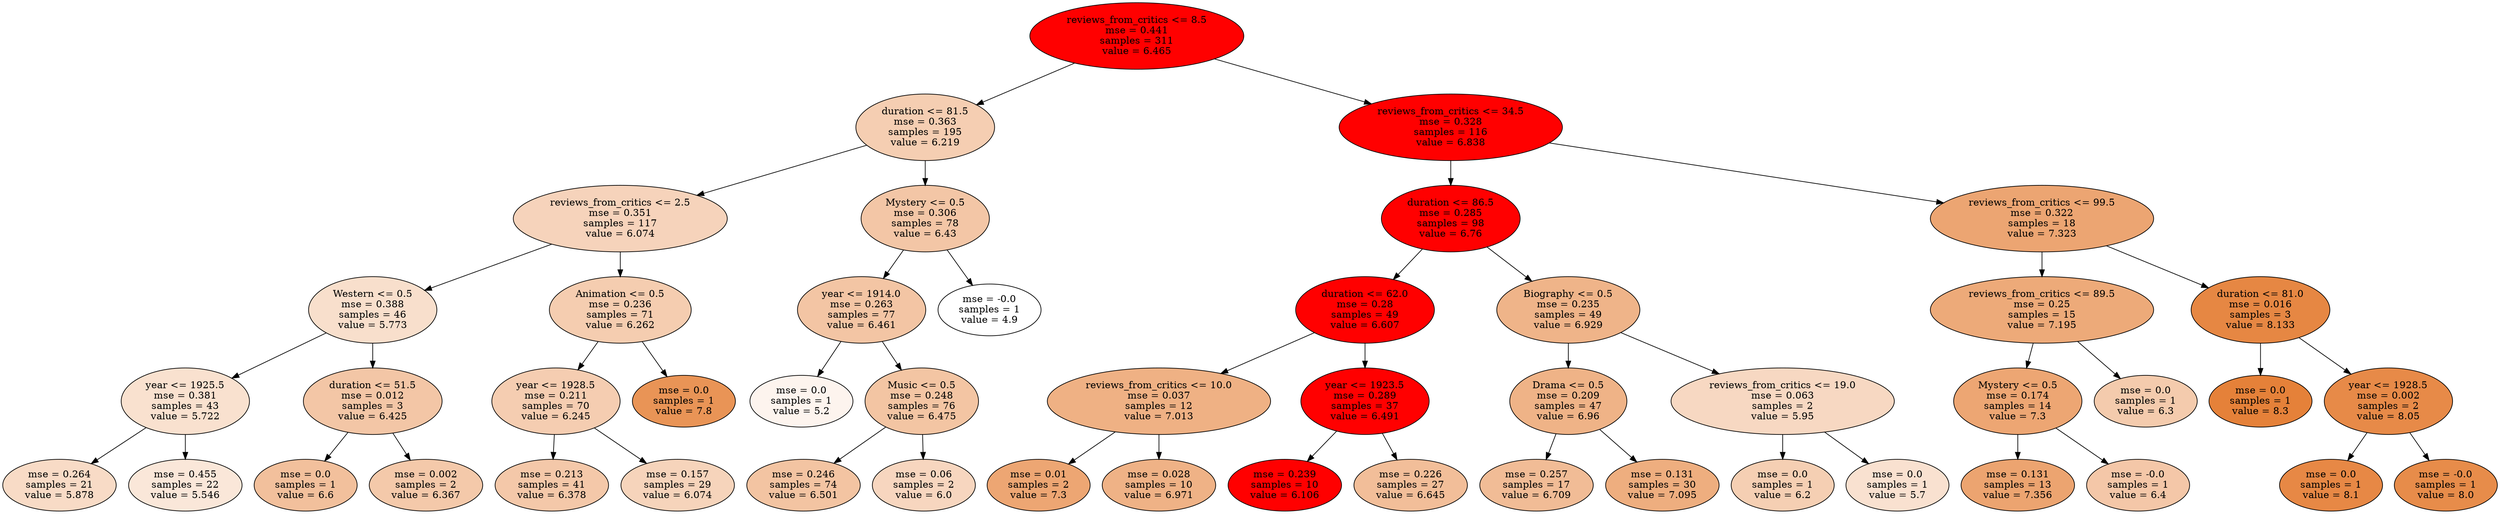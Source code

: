digraph {
	0 [label="reviews_from_critics <= 8.5\nmse = 0.441\nsamples = 311\nvalue = 6.465" fillcolor=red style=filled]
	1 [label="duration <= 81.5\nmse = 0.363\nsamples = 195\nvalue = 6.219" fillcolor="#f5ceb2" style=filled]
	2 [label="reviews_from_critics <= 2.5\nmse = 0.351\nsamples = 117\nvalue = 6.074" fillcolor="#f6d3bb" style=filled]
	3 [label="Western <= 0.5\nmse = 0.388\nsamples = 46\nvalue = 5.773" fillcolor="#f8dfcc" style=filled]
	4 [label="year <= 1925.5\nmse = 0.381\nsamples = 43\nvalue = 5.722" fillcolor="#f9e1cf" style=filled]
	5 [label="mse = 0.264\nsamples = 21\nvalue = 5.878" fillcolor="#f8dbc6" style=filled]
	6 [label="mse = 0.455\nsamples = 22\nvalue = 5.546" fillcolor="#fae7d9" style=filled]
	7 [label="duration <= 51.5\nmse = 0.012\nsamples = 3\nvalue = 6.425" fillcolor="#f3c6a6" style=filled]
	8 [label="mse = 0.0\nsamples = 1\nvalue = 6.6" fillcolor="#f2c09c" style=filled]
	9 [label="mse = 0.002\nsamples = 2\nvalue = 6.367" fillcolor="#f4c9aa" style=filled]
	10 [label="Animation <= 0.5\nmse = 0.236\nsamples = 71\nvalue = 6.262" fillcolor="#f5cdb0" style=filled]
	11 [label="year <= 1928.5\nmse = 0.211\nsamples = 70\nvalue = 6.245" fillcolor="#f5cdb1" style=filled]
	12 [label="mse = 0.213\nsamples = 41\nvalue = 6.378" fillcolor="#f4c8a9" style=filled]
	13 [label="mse = 0.157\nsamples = 29\nvalue = 6.074" fillcolor="#f6d4bb" style=filled]
	14 [label="mse = 0.0\nsamples = 1\nvalue = 7.8" fillcolor="#e99456" style=filled]
	15 [label="Mystery <= 0.5\nmse = 0.306\nsamples = 78\nvalue = 6.43" fillcolor="#f3c6a6" style=filled]
	16 [label="year <= 1914.0\nmse = 0.263\nsamples = 77\nvalue = 6.461" fillcolor="#f3c5a4" style=filled]
	17 [label="mse = 0.0\nsamples = 1\nvalue = 5.2" fillcolor="#fdf4ee" style=filled]
	18 [label="Music <= 0.5\nmse = 0.248\nsamples = 76\nvalue = 6.475" fillcolor="#f3c5a3" style=filled]
	19 [label="mse = 0.246\nsamples = 74\nvalue = 6.501" fillcolor="#f3c4a2" style=filled]
	20 [label="mse = 0.06\nsamples = 2\nvalue = 6.0" fillcolor="#f7d6bf" style=filled]
	21 [label="mse = -0.0\nsamples = 1\nvalue = 4.9" fillcolor="#ffffff" style=filled]
	22 [label="reviews_from_critics <= 34.5\nmse = 0.328\nsamples = 116\nvalue = 6.838" fillcolor=red style=filled]
	23 [label="duration <= 86.5\nmse = 0.285\nsamples = 98\nvalue = 6.76" fillcolor=red style=filled]
	24 [label="duration <= 62.0\nmse = 0.28\nsamples = 49\nvalue = 6.607" fillcolor=red style=filled]
	25 [label="reviews_from_critics <= 10.0\nmse = 0.037\nsamples = 12\nvalue = 7.013" fillcolor="#efb184" style=filled]
	26 [label="mse = 0.01\nsamples = 2\nvalue = 7.3" fillcolor="#eda673" style=filled]
	27 [label="mse = 0.028\nsamples = 10\nvalue = 6.971" fillcolor="#efb286" style=filled]
	28 [label="year <= 1923.5\nmse = 0.289\nsamples = 37\nvalue = 6.491" fillcolor=red style=filled]
	29 [label="mse = 0.239\nsamples = 10\nvalue = 6.106" fillcolor=red style=filled]
	30 [label="mse = 0.226\nsamples = 27\nvalue = 6.645" fillcolor="#f2be99" style=filled]
	31 [label="Biography <= 0.5\nmse = 0.235\nsamples = 49\nvalue = 6.929" fillcolor="#efb489" style=filled]
	32 [label="Drama <= 0.5\nmse = 0.209\nsamples = 47\nvalue = 6.96" fillcolor="#efb387" style=filled]
	33 [label="mse = 0.257\nsamples = 17\nvalue = 6.709" fillcolor="#f1bc96" style=filled]
	34 [label="mse = 0.131\nsamples = 30\nvalue = 7.095" fillcolor="#eeae7f" style=filled]
	35 [label="reviews_from_critics <= 19.0\nmse = 0.063\nsamples = 2\nvalue = 5.95" fillcolor="#f7d8c2" style=filled]
	36 [label="mse = 0.0\nsamples = 1\nvalue = 6.2" fillcolor="#f5cfb3" style=filled]
	37 [label="mse = 0.0\nsamples = 1\nvalue = 5.7" fillcolor="#f9e1d0" style=filled]
	38 [label="reviews_from_critics <= 99.5\nmse = 0.322\nsamples = 18\nvalue = 7.323" fillcolor="#eca572" style=filled]
	39 [label="reviews_from_critics <= 89.5\nmse = 0.25\nsamples = 15\nvalue = 7.195" fillcolor="#edaa79" style=filled]
	40 [label="Mystery <= 0.5\nmse = 0.174\nsamples = 14\nvalue = 7.3" fillcolor="#eda673" style=filled]
	41 [label="mse = 0.131\nsamples = 13\nvalue = 7.356" fillcolor="#eca470" style=filled]
	42 [label="mse = -0.0\nsamples = 1\nvalue = 6.4" fillcolor="#f4c7a8" style=filled]
	43 [label="mse = 0.0\nsamples = 1\nvalue = 6.3" fillcolor="#f4cbad" style=filled]
	44 [label="duration <= 81.0\nmse = 0.016\nsamples = 3\nvalue = 8.133" fillcolor="#e68743" style=filled]
	45 [label="mse = 0.0\nsamples = 1\nvalue = 8.3" fillcolor="#e58139" style=filled]
	46 [label="year <= 1928.5\nmse = 0.002\nsamples = 2\nvalue = 8.05" fillcolor="#e78a48" style=filled]
	47 [label="mse = 0.0\nsamples = 1\nvalue = 8.1" fillcolor="#e78845" style=filled]
	48 [label="mse = -0.0\nsamples = 1\nvalue = 8.0" fillcolor="#e78c4a" style=filled]
	0 -> 1
	1 -> 2
	2 -> 3
	3 -> 4
	4 -> 5
	4 -> 6
	3 -> 7
	7 -> 8
	7 -> 9
	2 -> 10
	10 -> 11
	11 -> 12
	11 -> 13
	10 -> 14
	1 -> 15
	15 -> 16
	16 -> 17
	16 -> 18
	18 -> 19
	18 -> 20
	15 -> 21
	0 -> 22
	22 -> 23
	23 -> 24
	24 -> 25
	25 -> 26
	25 -> 27
	24 -> 28
	28 -> 29
	28 -> 30
	23 -> 31
	31 -> 32
	32 -> 33
	32 -> 34
	31 -> 35
	35 -> 36
	35 -> 37
	22 -> 38
	38 -> 39
	39 -> 40
	40 -> 41
	40 -> 42
	39 -> 43
	38 -> 44
	44 -> 45
	44 -> 46
	46 -> 47
	46 -> 48
}
